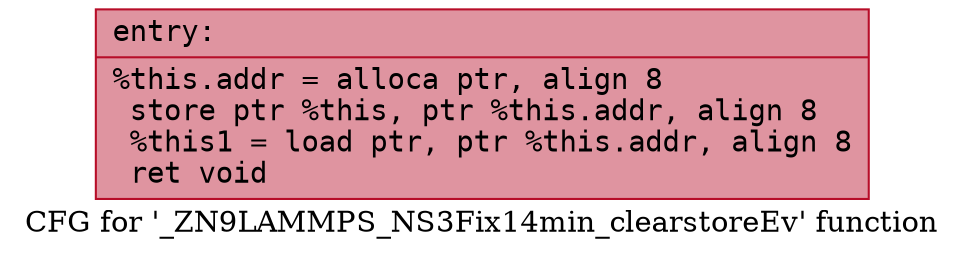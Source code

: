 digraph "CFG for '_ZN9LAMMPS_NS3Fix14min_clearstoreEv' function" {
	label="CFG for '_ZN9LAMMPS_NS3Fix14min_clearstoreEv' function";

	Node0x560f40da64a0 [shape=record,color="#b70d28ff", style=filled, fillcolor="#b70d2870" fontname="Courier",label="{entry:\l|  %this.addr = alloca ptr, align 8\l  store ptr %this, ptr %this.addr, align 8\l  %this1 = load ptr, ptr %this.addr, align 8\l  ret void\l}"];
}
